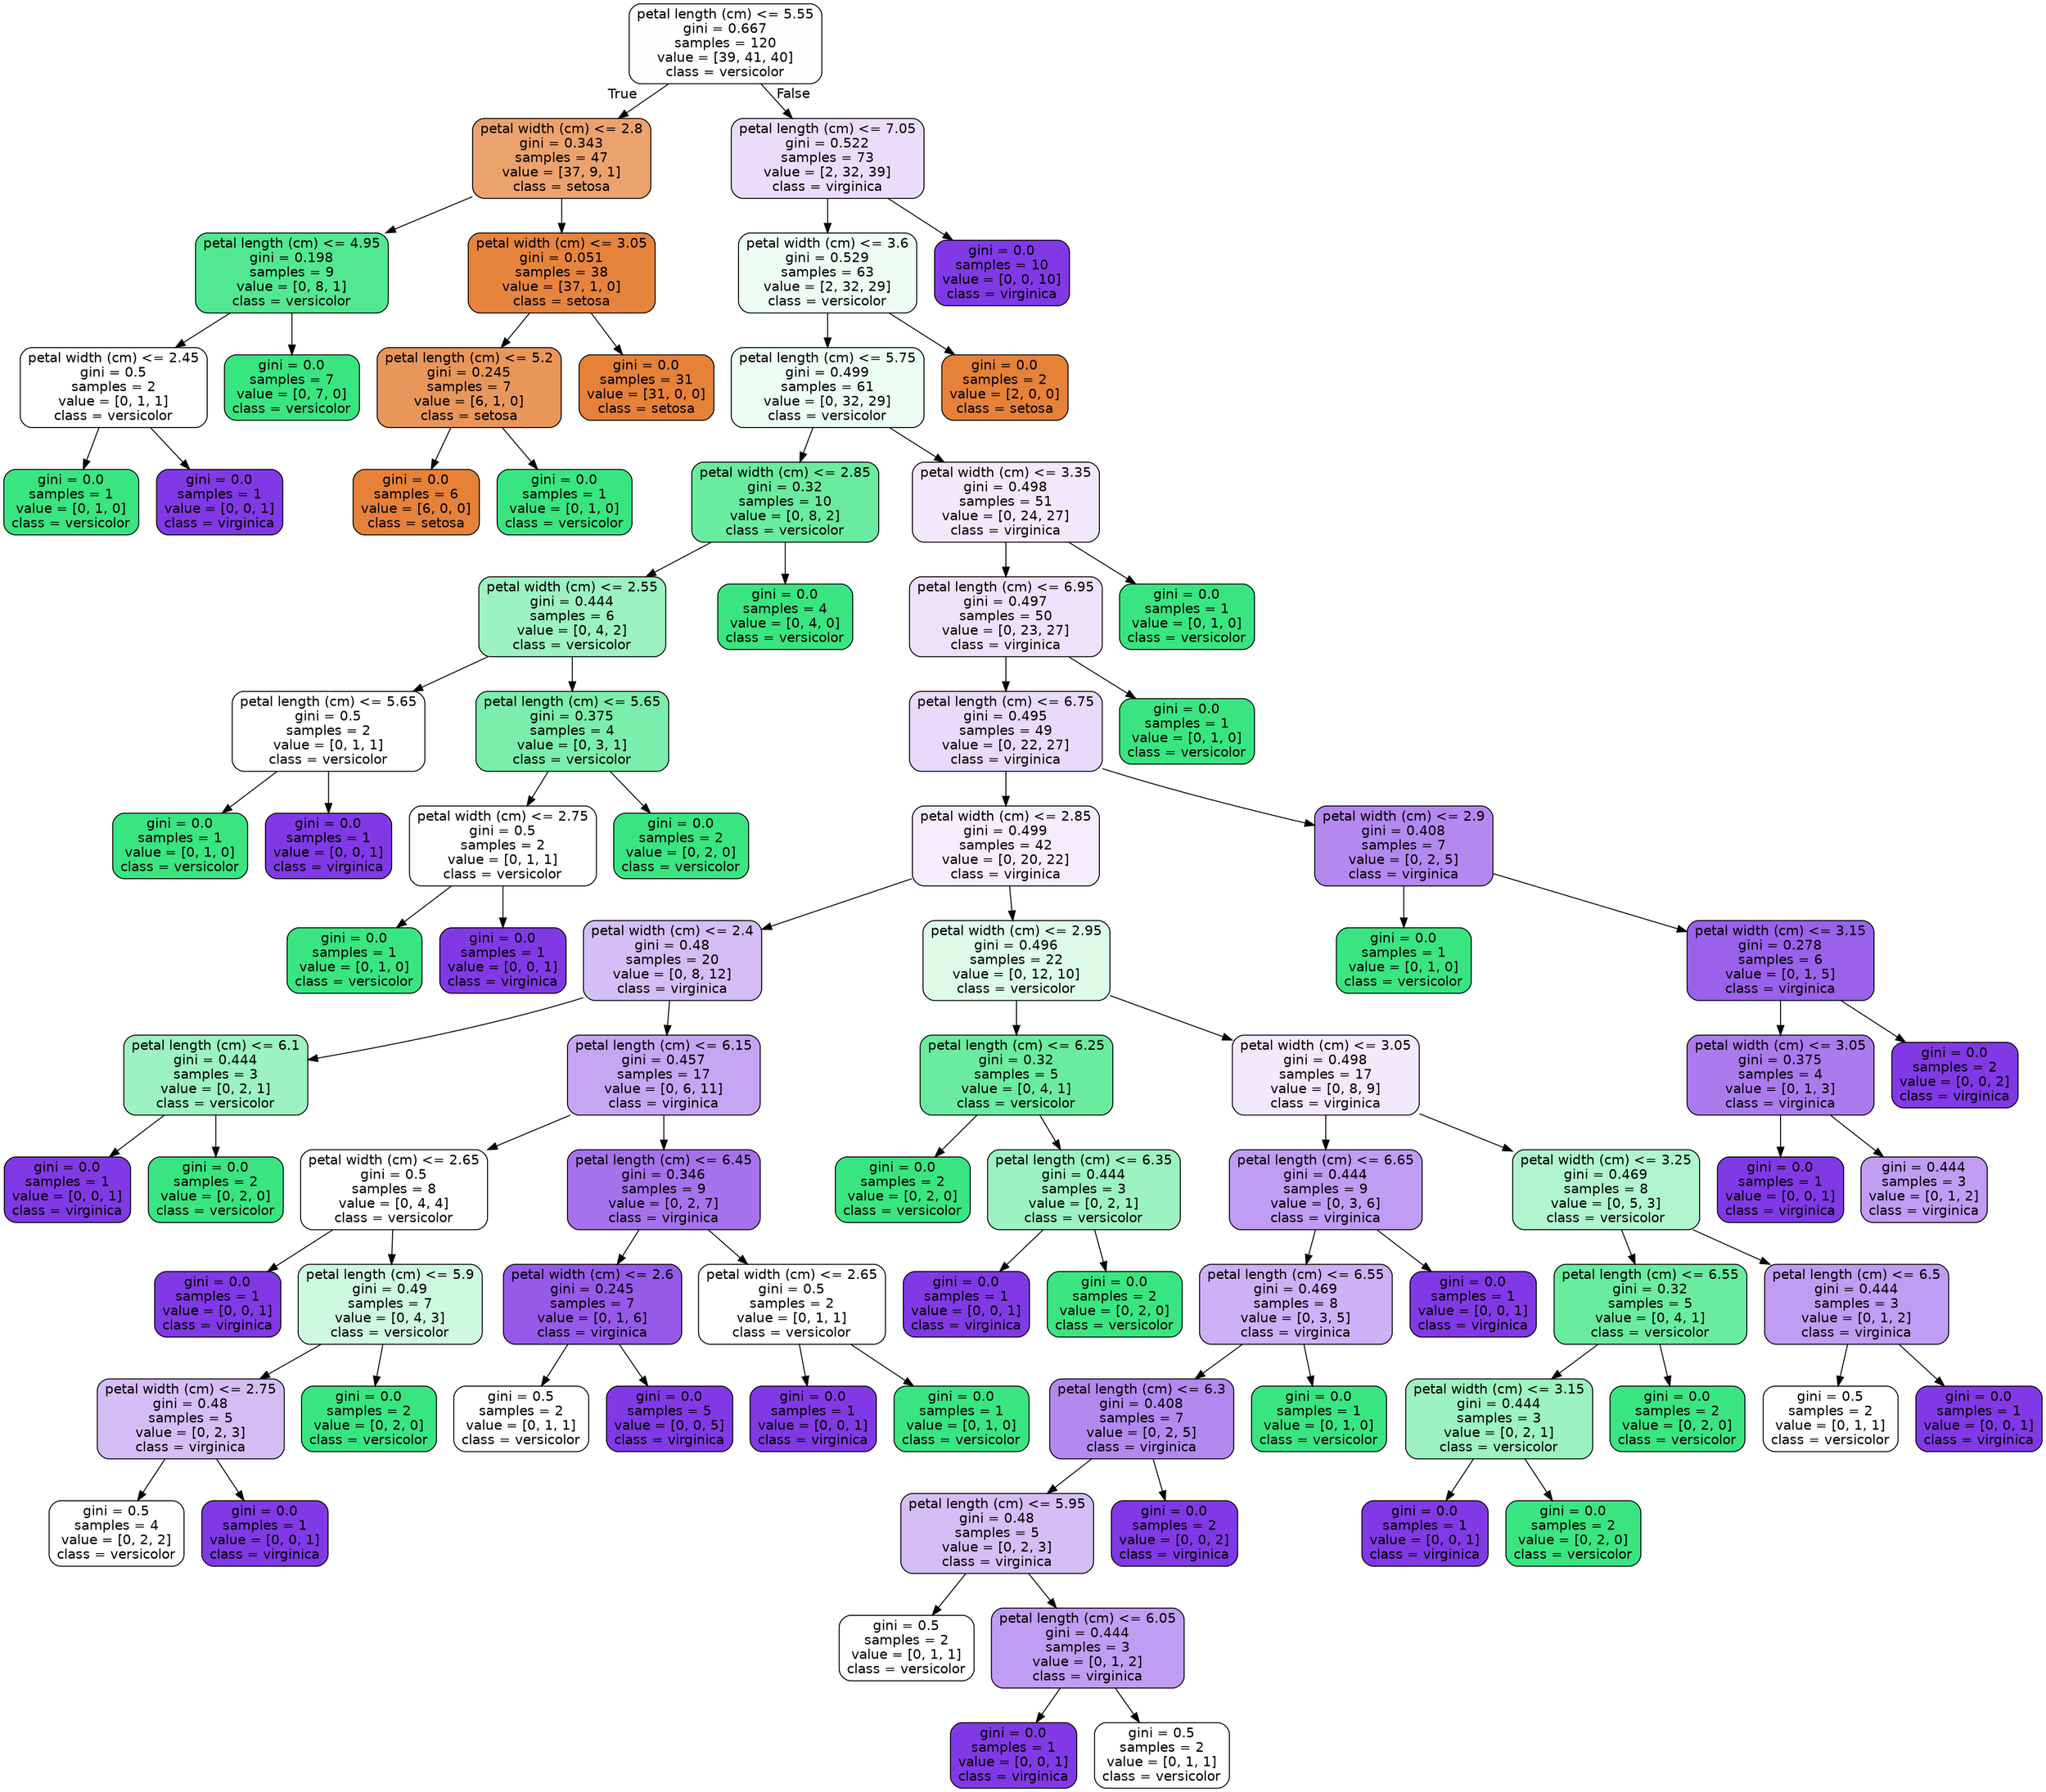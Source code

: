 digraph Tree {
node [shape=box, style="filled, rounded", color="black", fontname=helvetica] ;
edge [fontname=helvetica] ;
0 [label="petal length (cm) <= 5.55\ngini = 0.667\nsamples = 120\nvalue = [39, 41, 40]\nclass = versicolor", fillcolor="#fdfffd"] ;
1 [label="petal width (cm) <= 2.8\ngini = 0.343\nsamples = 47\nvalue = [37, 9, 1]\nclass = setosa", fillcolor="#eca26d"] ;
0 -> 1 [labeldistance=2.5, labelangle=45, headlabel="True"] ;
2 [label="petal length (cm) <= 4.95\ngini = 0.198\nsamples = 9\nvalue = [0, 8, 1]\nclass = versicolor", fillcolor="#52e891"] ;
1 -> 2 ;
3 [label="petal width (cm) <= 2.45\ngini = 0.5\nsamples = 2\nvalue = [0, 1, 1]\nclass = versicolor", fillcolor="#ffffff"] ;
2 -> 3 ;
4 [label="gini = 0.0\nsamples = 1\nvalue = [0, 1, 0]\nclass = versicolor", fillcolor="#39e581"] ;
3 -> 4 ;
5 [label="gini = 0.0\nsamples = 1\nvalue = [0, 0, 1]\nclass = virginica", fillcolor="#8139e5"] ;
3 -> 5 ;
6 [label="gini = 0.0\nsamples = 7\nvalue = [0, 7, 0]\nclass = versicolor", fillcolor="#39e581"] ;
2 -> 6 ;
7 [label="petal width (cm) <= 3.05\ngini = 0.051\nsamples = 38\nvalue = [37, 1, 0]\nclass = setosa", fillcolor="#e6843e"] ;
1 -> 7 ;
8 [label="petal length (cm) <= 5.2\ngini = 0.245\nsamples = 7\nvalue = [6, 1, 0]\nclass = setosa", fillcolor="#e9965a"] ;
7 -> 8 ;
9 [label="gini = 0.0\nsamples = 6\nvalue = [6, 0, 0]\nclass = setosa", fillcolor="#e58139"] ;
8 -> 9 ;
10 [label="gini = 0.0\nsamples = 1\nvalue = [0, 1, 0]\nclass = versicolor", fillcolor="#39e581"] ;
8 -> 10 ;
11 [label="gini = 0.0\nsamples = 31\nvalue = [31, 0, 0]\nclass = setosa", fillcolor="#e58139"] ;
7 -> 11 ;
12 [label="petal length (cm) <= 7.05\ngini = 0.522\nsamples = 73\nvalue = [2, 32, 39]\nclass = virginica", fillcolor="#e9ddfb"] ;
0 -> 12 [labeldistance=2.5, labelangle=-45, headlabel="False"] ;
13 [label="petal width (cm) <= 3.6\ngini = 0.529\nsamples = 63\nvalue = [2, 32, 29]\nclass = versicolor", fillcolor="#eefdf4"] ;
12 -> 13 ;
14 [label="petal length (cm) <= 5.75\ngini = 0.499\nsamples = 61\nvalue = [0, 32, 29]\nclass = versicolor", fillcolor="#ecfdf3"] ;
13 -> 14 ;
15 [label="petal width (cm) <= 2.85\ngini = 0.32\nsamples = 10\nvalue = [0, 8, 2]\nclass = versicolor", fillcolor="#6aeca0"] ;
14 -> 15 ;
16 [label="petal width (cm) <= 2.55\ngini = 0.444\nsamples = 6\nvalue = [0, 4, 2]\nclass = versicolor", fillcolor="#9cf2c0"] ;
15 -> 16 ;
17 [label="petal length (cm) <= 5.65\ngini = 0.5\nsamples = 2\nvalue = [0, 1, 1]\nclass = versicolor", fillcolor="#ffffff"] ;
16 -> 17 ;
18 [label="gini = 0.0\nsamples = 1\nvalue = [0, 1, 0]\nclass = versicolor", fillcolor="#39e581"] ;
17 -> 18 ;
19 [label="gini = 0.0\nsamples = 1\nvalue = [0, 0, 1]\nclass = virginica", fillcolor="#8139e5"] ;
17 -> 19 ;
20 [label="petal length (cm) <= 5.65\ngini = 0.375\nsamples = 4\nvalue = [0, 3, 1]\nclass = versicolor", fillcolor="#7beeab"] ;
16 -> 20 ;
21 [label="petal width (cm) <= 2.75\ngini = 0.5\nsamples = 2\nvalue = [0, 1, 1]\nclass = versicolor", fillcolor="#ffffff"] ;
20 -> 21 ;
22 [label="gini = 0.0\nsamples = 1\nvalue = [0, 1, 0]\nclass = versicolor", fillcolor="#39e581"] ;
21 -> 22 ;
23 [label="gini = 0.0\nsamples = 1\nvalue = [0, 0, 1]\nclass = virginica", fillcolor="#8139e5"] ;
21 -> 23 ;
24 [label="gini = 0.0\nsamples = 2\nvalue = [0, 2, 0]\nclass = versicolor", fillcolor="#39e581"] ;
20 -> 24 ;
25 [label="gini = 0.0\nsamples = 4\nvalue = [0, 4, 0]\nclass = versicolor", fillcolor="#39e581"] ;
15 -> 25 ;
26 [label="petal width (cm) <= 3.35\ngini = 0.498\nsamples = 51\nvalue = [0, 24, 27]\nclass = virginica", fillcolor="#f1e9fc"] ;
14 -> 26 ;
27 [label="petal length (cm) <= 6.95\ngini = 0.497\nsamples = 50\nvalue = [0, 23, 27]\nclass = virginica", fillcolor="#ece2fb"] ;
26 -> 27 ;
28 [label="petal length (cm) <= 6.75\ngini = 0.495\nsamples = 49\nvalue = [0, 22, 27]\nclass = virginica", fillcolor="#e8dafa"] ;
27 -> 28 ;
29 [label="petal width (cm) <= 2.85\ngini = 0.499\nsamples = 42\nvalue = [0, 20, 22]\nclass = virginica", fillcolor="#f4edfd"] ;
28 -> 29 ;
30 [label="petal width (cm) <= 2.4\ngini = 0.48\nsamples = 20\nvalue = [0, 8, 12]\nclass = virginica", fillcolor="#d5bdf6"] ;
29 -> 30 ;
31 [label="petal length (cm) <= 6.1\ngini = 0.444\nsamples = 3\nvalue = [0, 2, 1]\nclass = versicolor", fillcolor="#9cf2c0"] ;
30 -> 31 ;
32 [label="gini = 0.0\nsamples = 1\nvalue = [0, 0, 1]\nclass = virginica", fillcolor="#8139e5"] ;
31 -> 32 ;
33 [label="gini = 0.0\nsamples = 2\nvalue = [0, 2, 0]\nclass = versicolor", fillcolor="#39e581"] ;
31 -> 33 ;
34 [label="petal length (cm) <= 6.15\ngini = 0.457\nsamples = 17\nvalue = [0, 6, 11]\nclass = virginica", fillcolor="#c6a5f3"] ;
30 -> 34 ;
35 [label="petal width (cm) <= 2.65\ngini = 0.5\nsamples = 8\nvalue = [0, 4, 4]\nclass = versicolor", fillcolor="#ffffff"] ;
34 -> 35 ;
36 [label="gini = 0.0\nsamples = 1\nvalue = [0, 0, 1]\nclass = virginica", fillcolor="#8139e5"] ;
35 -> 36 ;
37 [label="petal length (cm) <= 5.9\ngini = 0.49\nsamples = 7\nvalue = [0, 4, 3]\nclass = versicolor", fillcolor="#cef8e0"] ;
35 -> 37 ;
38 [label="petal width (cm) <= 2.75\ngini = 0.48\nsamples = 5\nvalue = [0, 2, 3]\nclass = virginica", fillcolor="#d5bdf6"] ;
37 -> 38 ;
39 [label="gini = 0.5\nsamples = 4\nvalue = [0, 2, 2]\nclass = versicolor", fillcolor="#ffffff"] ;
38 -> 39 ;
40 [label="gini = 0.0\nsamples = 1\nvalue = [0, 0, 1]\nclass = virginica", fillcolor="#8139e5"] ;
38 -> 40 ;
41 [label="gini = 0.0\nsamples = 2\nvalue = [0, 2, 0]\nclass = versicolor", fillcolor="#39e581"] ;
37 -> 41 ;
42 [label="petal length (cm) <= 6.45\ngini = 0.346\nsamples = 9\nvalue = [0, 2, 7]\nclass = virginica", fillcolor="#a572ec"] ;
34 -> 42 ;
43 [label="petal width (cm) <= 2.6\ngini = 0.245\nsamples = 7\nvalue = [0, 1, 6]\nclass = virginica", fillcolor="#965ae9"] ;
42 -> 43 ;
44 [label="gini = 0.5\nsamples = 2\nvalue = [0, 1, 1]\nclass = versicolor", fillcolor="#ffffff"] ;
43 -> 44 ;
45 [label="gini = 0.0\nsamples = 5\nvalue = [0, 0, 5]\nclass = virginica", fillcolor="#8139e5"] ;
43 -> 45 ;
46 [label="petal width (cm) <= 2.65\ngini = 0.5\nsamples = 2\nvalue = [0, 1, 1]\nclass = versicolor", fillcolor="#ffffff"] ;
42 -> 46 ;
47 [label="gini = 0.0\nsamples = 1\nvalue = [0, 0, 1]\nclass = virginica", fillcolor="#8139e5"] ;
46 -> 47 ;
48 [label="gini = 0.0\nsamples = 1\nvalue = [0, 1, 0]\nclass = versicolor", fillcolor="#39e581"] ;
46 -> 48 ;
49 [label="petal width (cm) <= 2.95\ngini = 0.496\nsamples = 22\nvalue = [0, 12, 10]\nclass = versicolor", fillcolor="#defbea"] ;
29 -> 49 ;
50 [label="petal length (cm) <= 6.25\ngini = 0.32\nsamples = 5\nvalue = [0, 4, 1]\nclass = versicolor", fillcolor="#6aeca0"] ;
49 -> 50 ;
51 [label="gini = 0.0\nsamples = 2\nvalue = [0, 2, 0]\nclass = versicolor", fillcolor="#39e581"] ;
50 -> 51 ;
52 [label="petal length (cm) <= 6.35\ngini = 0.444\nsamples = 3\nvalue = [0, 2, 1]\nclass = versicolor", fillcolor="#9cf2c0"] ;
50 -> 52 ;
53 [label="gini = 0.0\nsamples = 1\nvalue = [0, 0, 1]\nclass = virginica", fillcolor="#8139e5"] ;
52 -> 53 ;
54 [label="gini = 0.0\nsamples = 2\nvalue = [0, 2, 0]\nclass = versicolor", fillcolor="#39e581"] ;
52 -> 54 ;
55 [label="petal width (cm) <= 3.05\ngini = 0.498\nsamples = 17\nvalue = [0, 8, 9]\nclass = virginica", fillcolor="#f1e9fc"] ;
49 -> 55 ;
56 [label="petal length (cm) <= 6.65\ngini = 0.444\nsamples = 9\nvalue = [0, 3, 6]\nclass = virginica", fillcolor="#c09cf2"] ;
55 -> 56 ;
57 [label="petal length (cm) <= 6.55\ngini = 0.469\nsamples = 8\nvalue = [0, 3, 5]\nclass = virginica", fillcolor="#cdb0f5"] ;
56 -> 57 ;
58 [label="petal length (cm) <= 6.3\ngini = 0.408\nsamples = 7\nvalue = [0, 2, 5]\nclass = virginica", fillcolor="#b388ef"] ;
57 -> 58 ;
59 [label="petal length (cm) <= 5.95\ngini = 0.48\nsamples = 5\nvalue = [0, 2, 3]\nclass = virginica", fillcolor="#d5bdf6"] ;
58 -> 59 ;
60 [label="gini = 0.5\nsamples = 2\nvalue = [0, 1, 1]\nclass = versicolor", fillcolor="#ffffff"] ;
59 -> 60 ;
61 [label="petal length (cm) <= 6.05\ngini = 0.444\nsamples = 3\nvalue = [0, 1, 2]\nclass = virginica", fillcolor="#c09cf2"] ;
59 -> 61 ;
62 [label="gini = 0.0\nsamples = 1\nvalue = [0, 0, 1]\nclass = virginica", fillcolor="#8139e5"] ;
61 -> 62 ;
63 [label="gini = 0.5\nsamples = 2\nvalue = [0, 1, 1]\nclass = versicolor", fillcolor="#ffffff"] ;
61 -> 63 ;
64 [label="gini = 0.0\nsamples = 2\nvalue = [0, 0, 2]\nclass = virginica", fillcolor="#8139e5"] ;
58 -> 64 ;
65 [label="gini = 0.0\nsamples = 1\nvalue = [0, 1, 0]\nclass = versicolor", fillcolor="#39e581"] ;
57 -> 65 ;
66 [label="gini = 0.0\nsamples = 1\nvalue = [0, 0, 1]\nclass = virginica", fillcolor="#8139e5"] ;
56 -> 66 ;
67 [label="petal width (cm) <= 3.25\ngini = 0.469\nsamples = 8\nvalue = [0, 5, 3]\nclass = versicolor", fillcolor="#b0f5cd"] ;
55 -> 67 ;
68 [label="petal length (cm) <= 6.55\ngini = 0.32\nsamples = 5\nvalue = [0, 4, 1]\nclass = versicolor", fillcolor="#6aeca0"] ;
67 -> 68 ;
69 [label="petal width (cm) <= 3.15\ngini = 0.444\nsamples = 3\nvalue = [0, 2, 1]\nclass = versicolor", fillcolor="#9cf2c0"] ;
68 -> 69 ;
70 [label="gini = 0.0\nsamples = 1\nvalue = [0, 0, 1]\nclass = virginica", fillcolor="#8139e5"] ;
69 -> 70 ;
71 [label="gini = 0.0\nsamples = 2\nvalue = [0, 2, 0]\nclass = versicolor", fillcolor="#39e581"] ;
69 -> 71 ;
72 [label="gini = 0.0\nsamples = 2\nvalue = [0, 2, 0]\nclass = versicolor", fillcolor="#39e581"] ;
68 -> 72 ;
73 [label="petal length (cm) <= 6.5\ngini = 0.444\nsamples = 3\nvalue = [0, 1, 2]\nclass = virginica", fillcolor="#c09cf2"] ;
67 -> 73 ;
74 [label="gini = 0.5\nsamples = 2\nvalue = [0, 1, 1]\nclass = versicolor", fillcolor="#ffffff"] ;
73 -> 74 ;
75 [label="gini = 0.0\nsamples = 1\nvalue = [0, 0, 1]\nclass = virginica", fillcolor="#8139e5"] ;
73 -> 75 ;
76 [label="petal width (cm) <= 2.9\ngini = 0.408\nsamples = 7\nvalue = [0, 2, 5]\nclass = virginica", fillcolor="#b388ef"] ;
28 -> 76 ;
77 [label="gini = 0.0\nsamples = 1\nvalue = [0, 1, 0]\nclass = versicolor", fillcolor="#39e581"] ;
76 -> 77 ;
78 [label="petal width (cm) <= 3.15\ngini = 0.278\nsamples = 6\nvalue = [0, 1, 5]\nclass = virginica", fillcolor="#9a61ea"] ;
76 -> 78 ;
79 [label="petal width (cm) <= 3.05\ngini = 0.375\nsamples = 4\nvalue = [0, 1, 3]\nclass = virginica", fillcolor="#ab7bee"] ;
78 -> 79 ;
80 [label="gini = 0.0\nsamples = 1\nvalue = [0, 0, 1]\nclass = virginica", fillcolor="#8139e5"] ;
79 -> 80 ;
81 [label="gini = 0.444\nsamples = 3\nvalue = [0, 1, 2]\nclass = virginica", fillcolor="#c09cf2"] ;
79 -> 81 ;
82 [label="gini = 0.0\nsamples = 2\nvalue = [0, 0, 2]\nclass = virginica", fillcolor="#8139e5"] ;
78 -> 82 ;
83 [label="gini = 0.0\nsamples = 1\nvalue = [0, 1, 0]\nclass = versicolor", fillcolor="#39e581"] ;
27 -> 83 ;
84 [label="gini = 0.0\nsamples = 1\nvalue = [0, 1, 0]\nclass = versicolor", fillcolor="#39e581"] ;
26 -> 84 ;
85 [label="gini = 0.0\nsamples = 2\nvalue = [2, 0, 0]\nclass = setosa", fillcolor="#e58139"] ;
13 -> 85 ;
86 [label="gini = 0.0\nsamples = 10\nvalue = [0, 0, 10]\nclass = virginica", fillcolor="#8139e5"] ;
12 -> 86 ;
}